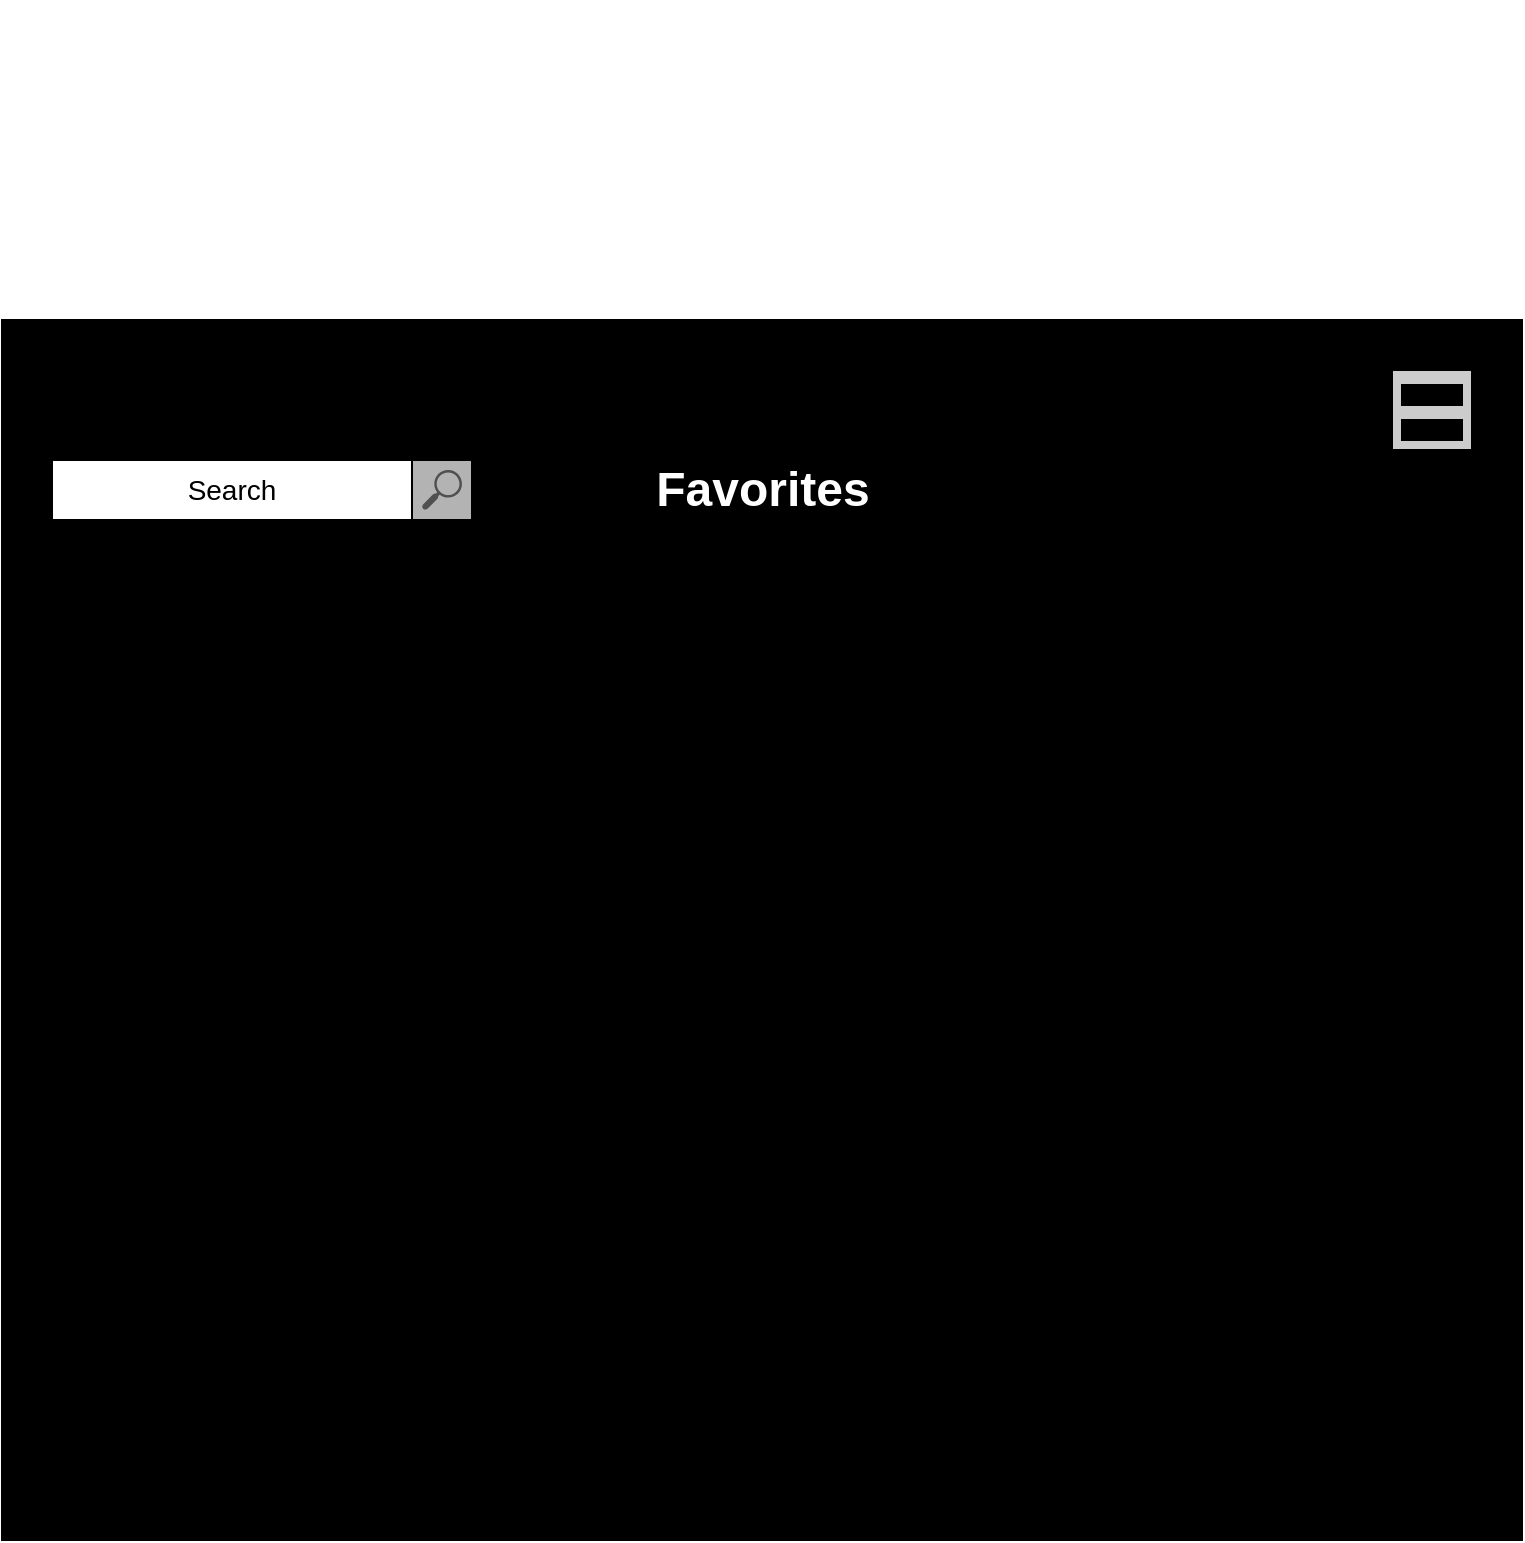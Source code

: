<mxfile>
    <diagram id="v5QRobQJVuroFoh_qRXB" name="Page-1">
        <mxGraphModel dx="820" dy="575" grid="1" gridSize="10" guides="1" tooltips="1" connect="1" arrows="1" fold="1" page="1" pageScale="1" pageWidth="850" pageHeight="1100" math="0" shadow="0">
            <root>
                <mxCell id="0"/>
                <mxCell id="1" parent="0"/>
                <mxCell id="32" value="" style="rounded=0;whiteSpace=wrap;html=1;fillColor=#000000;" parent="1" vertex="1">
                    <mxGeometry x="45" y="260" width="760" height="610" as="geometry"/>
                </mxCell>
                <mxCell id="33" value="" style="whiteSpace=wrap;html=1;aspect=fixed;fillColor=#CCCCCC;" parent="1" vertex="1">
                    <mxGeometry x="740" y="285" width="40" height="40" as="geometry"/>
                </mxCell>
                <mxCell id="35" value="" style="rounded=0;whiteSpace=wrap;html=1;fillColor=#000000;" parent="1" vertex="1">
                    <mxGeometry x="745" y="292.5" width="30" height="10" as="geometry"/>
                </mxCell>
                <mxCell id="37" value="" style="rounded=0;whiteSpace=wrap;html=1;fillColor=#000000;" parent="1" vertex="1">
                    <mxGeometry x="745" y="310" width="30" height="10" as="geometry"/>
                </mxCell>
                <mxCell id="44" value="" style="rounded=0;whiteSpace=wrap;html=1;fillColor=#FFFFFF;" parent="1" vertex="1">
                    <mxGeometry x="70" y="330" width="210" height="30" as="geometry"/>
                </mxCell>
                <mxCell id="45" value="" style="rounded=0;whiteSpace=wrap;html=1;fillColor=#B3B3B3;" parent="1" vertex="1">
                    <mxGeometry x="250" y="330" width="30" height="30" as="geometry"/>
                </mxCell>
                <mxCell id="47" value="" style="sketch=0;pointerEvents=1;shadow=0;dashed=0;html=1;strokeColor=none;fillColor=#505050;labelPosition=center;verticalLabelPosition=bottom;verticalAlign=top;outlineConnect=0;align=center;shape=mxgraph.office.concepts.search;" parent="1" vertex="1">
                    <mxGeometry x="255" y="335" width="20" height="20" as="geometry"/>
                </mxCell>
                <mxCell id="48" value="&lt;font color=&quot;#000000&quot; style=&quot;font-size: 14px&quot;&gt;Search&lt;/font&gt;" style="text;html=1;strokeColor=none;fillColor=none;align=center;verticalAlign=middle;whiteSpace=wrap;rounded=0;" parent="1" vertex="1">
                    <mxGeometry x="70" y="330" width="180" height="30" as="geometry"/>
                </mxCell>
                <mxCell id="118" value="&lt;font style=&quot;font-size: 38px&quot; color=&quot;#ffffff&quot;&gt;Favorites&lt;/font&gt;" style="text;strokeColor=none;fillColor=none;html=1;fontSize=24;fontStyle=1;verticalAlign=middle;align=center;fontColor=#000000;" parent="1" vertex="1">
                    <mxGeometry x="170" y="100" width="510" height="100" as="geometry"/>
                </mxCell>
                <mxCell id="120" value="&lt;font style=&quot;font-size: 24px&quot; color=&quot;#ffffff&quot;&gt;Favorites&lt;/font&gt;" style="text;strokeColor=none;fillColor=none;html=1;fontSize=24;fontStyle=1;verticalAlign=middle;align=center;fontColor=#000000;" parent="1" vertex="1">
                    <mxGeometry x="310" y="330" width="230" height="30" as="geometry"/>
                </mxCell>
                <mxCell id="122" value="No favorites :( #sad&lt;br&gt;Go favorite some gifs!" style="text;html=1;strokeColor=none;fillColor=none;align=center;verticalAlign=middle;whiteSpace=wrap;rounded=0;fontSize=24;" parent="1" vertex="1">
                    <mxGeometry x="268" y="490" width="315" height="180" as="geometry"/>
                </mxCell>
            </root>
        </mxGraphModel>
    </diagram>
</mxfile>